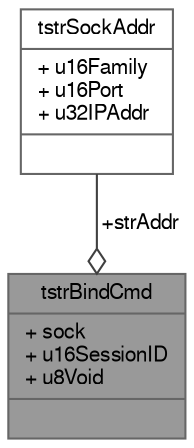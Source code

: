 digraph "tstrBindCmd"
{
 // LATEX_PDF_SIZE
  bgcolor="transparent";
  edge [fontname=FreeSans,fontsize=10,labelfontname=FreeSans,labelfontsize=10];
  node [fontname=FreeSans,fontsize=10,shape=box,height=0.2,width=0.4];
  Node1 [shape=record,label="{tstrBindCmd\n|+ sock\l+ u16SessionID\l+ u8Void\l|}",height=0.2,width=0.4,color="gray40", fillcolor="grey60", style="filled", fontcolor="black",tooltip=" "];
  Node2 -> Node1 [color="grey25",style="solid",label=" +strAddr" ,arrowhead="odiamond"];
  Node2 [shape=record,label="{tstrSockAddr\n|+ u16Family\l+ u16Port\l+ u32IPAddr\l|}",height=0.2,width=0.4,color="gray40", fillcolor="white", style="filled",URL="$structtstr_sock_addr.html",tooltip=" "];
}
